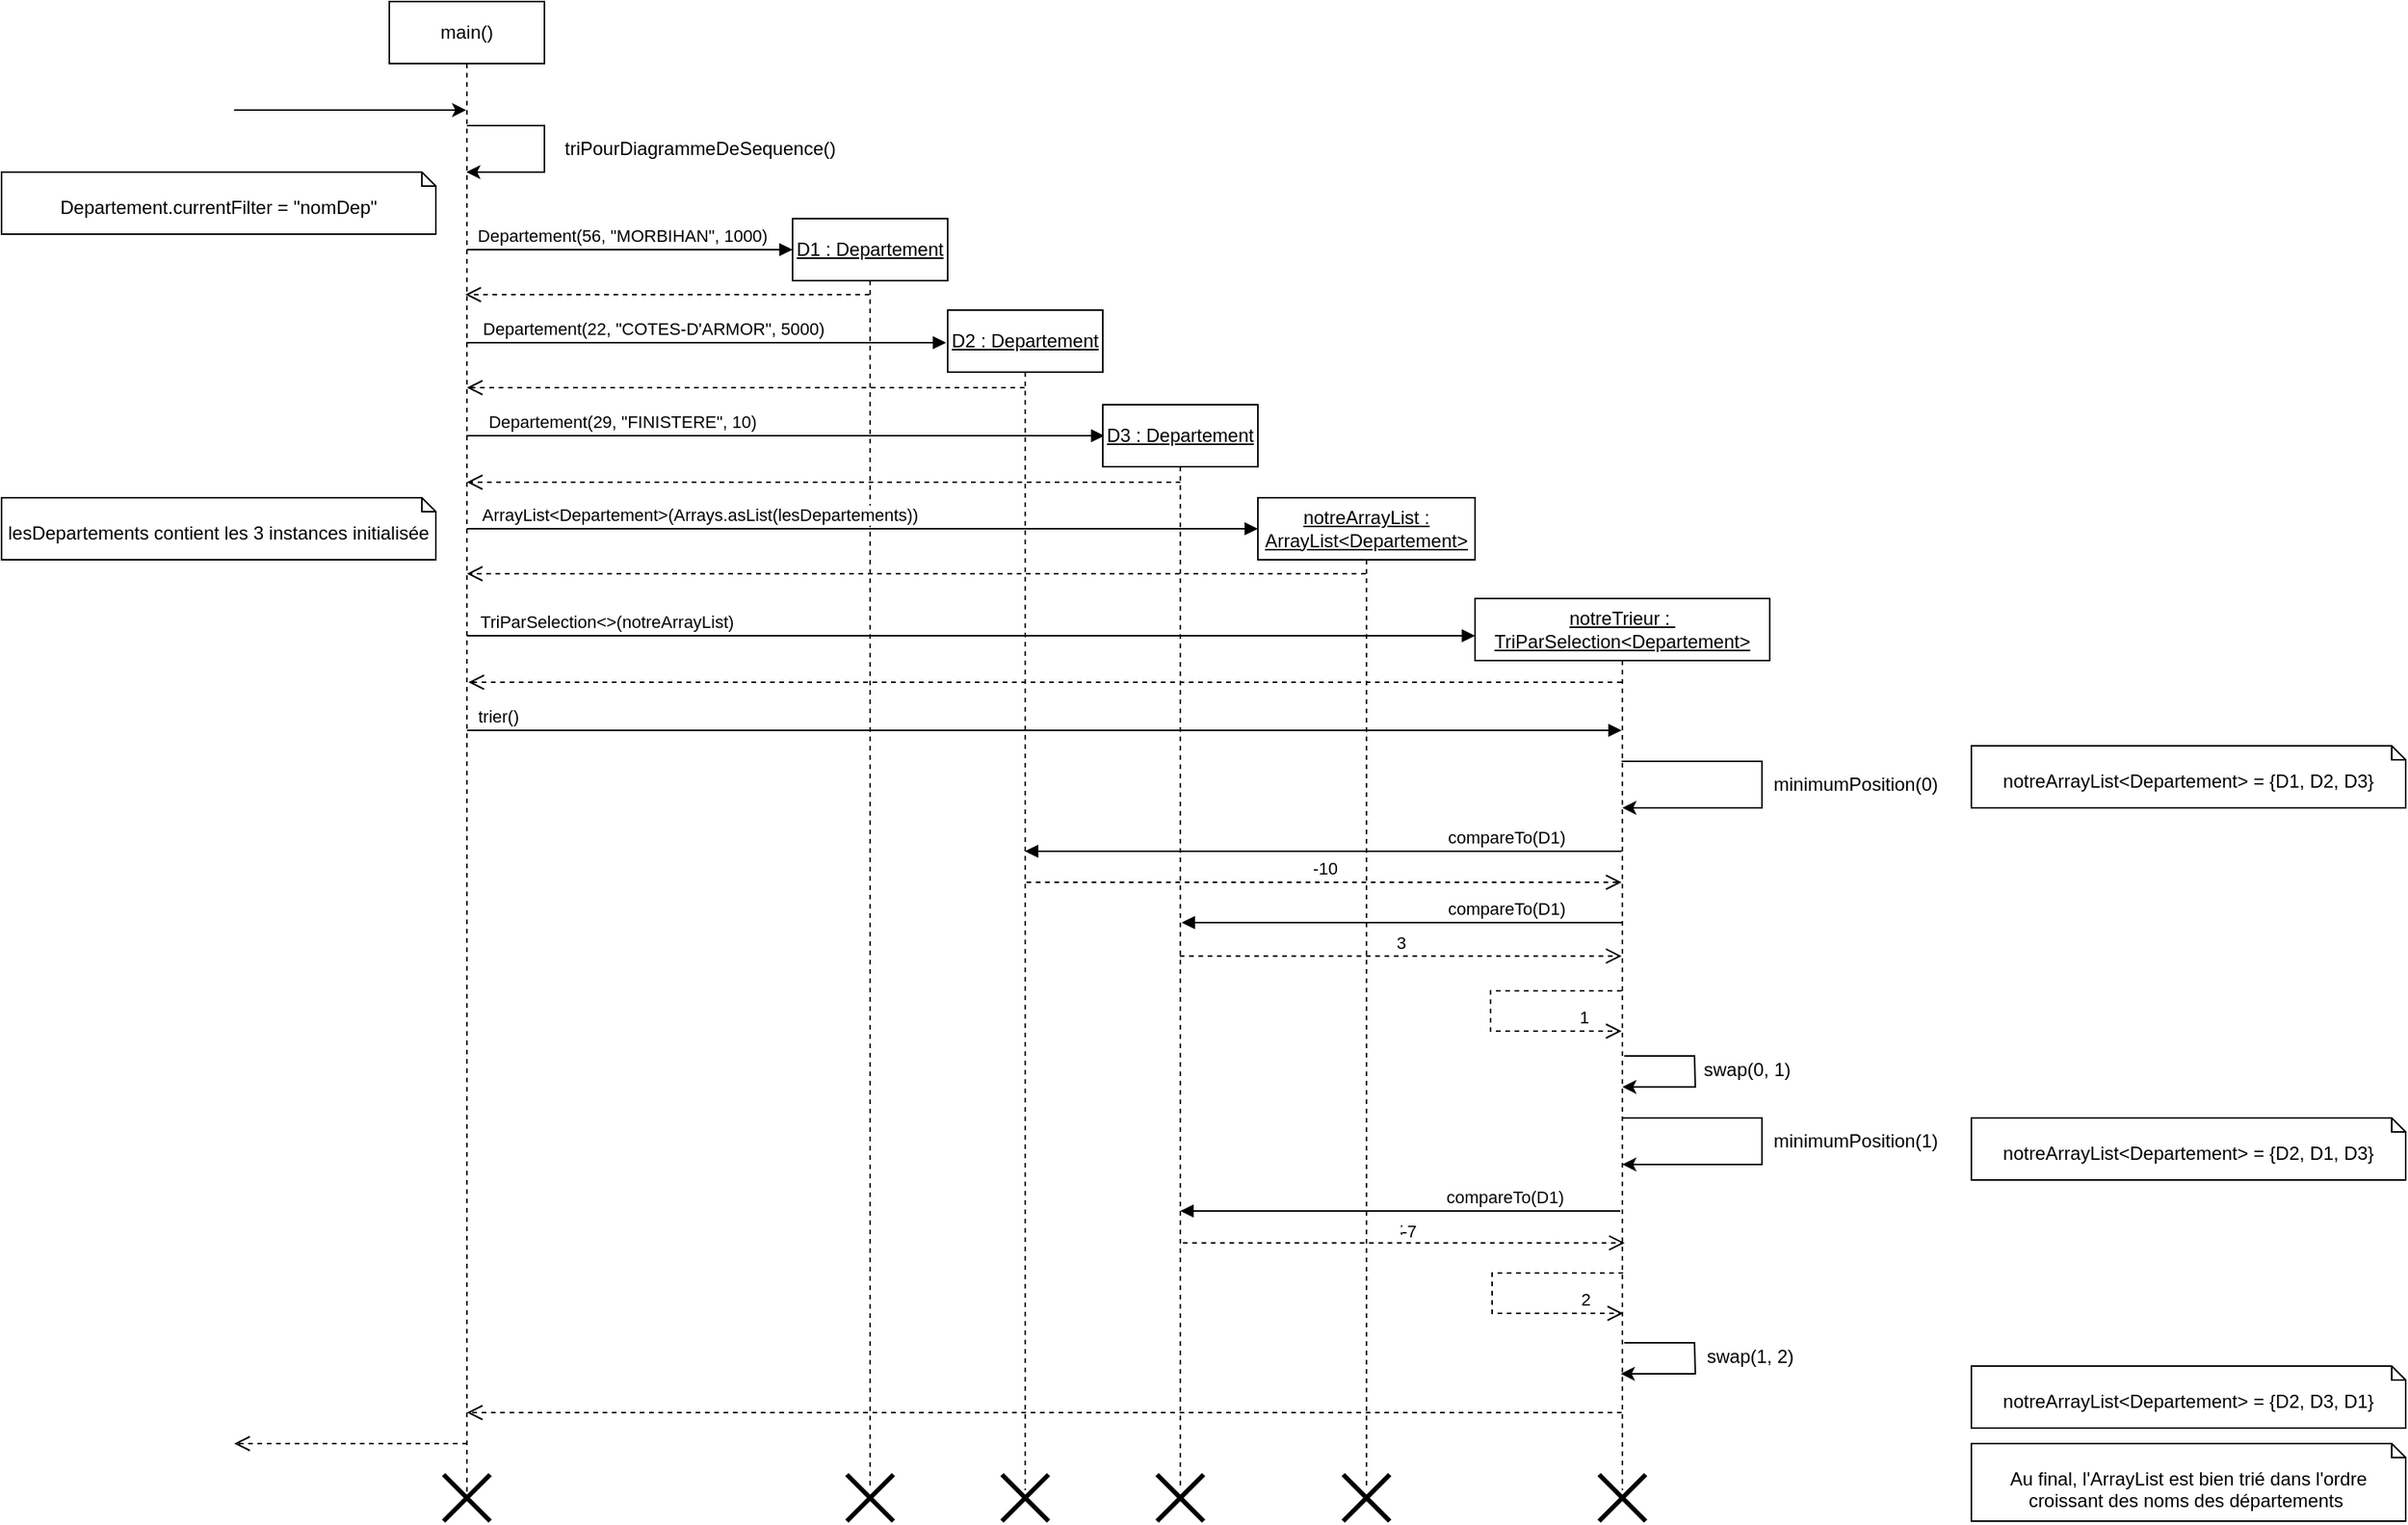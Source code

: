 <mxfile version="24.5.4" type="device">
  <diagram name="Page-1" id="VX60UZ0S8tYZbreHN90F">
    <mxGraphModel dx="3727" dy="1089" grid="1" gridSize="10" guides="1" tooltips="1" connect="1" arrows="1" fold="1" page="1" pageScale="1" pageWidth="1169" pageHeight="827" math="0" shadow="0">
      <root>
        <mxCell id="0" />
        <mxCell id="1" parent="0" />
        <mxCell id="m7U_ujK5oxrl_xDsieaJ-1" value="main()" style="shape=umlLifeline;perimeter=lifelinePerimeter;whiteSpace=wrap;html=1;container=1;dropTarget=0;collapsible=0;recursiveResize=0;outlineConnect=0;portConstraint=eastwest;newEdgeStyle={&quot;curved&quot;:0,&quot;rounded&quot;:0};" parent="1" vertex="1">
          <mxGeometry x="100" y="80" width="100" height="970" as="geometry" />
        </mxCell>
        <mxCell id="m7U_ujK5oxrl_xDsieaJ-2" value="" style="endArrow=classic;html=1;rounded=0;" parent="1" edge="1">
          <mxGeometry width="50" height="50" relative="1" as="geometry">
            <mxPoint y="150" as="sourcePoint" />
            <mxPoint x="149.5" y="150" as="targetPoint" />
          </mxGeometry>
        </mxCell>
        <mxCell id="m7U_ujK5oxrl_xDsieaJ-3" value="triPourDiagrammeDeSequence()" style="text;html=1;align=center;verticalAlign=middle;resizable=0;points=[];autosize=1;strokeColor=none;fillColor=none;" parent="1" vertex="1">
          <mxGeometry x="200" y="160" width="200" height="30" as="geometry" />
        </mxCell>
        <mxCell id="m7U_ujK5oxrl_xDsieaJ-4" value="&lt;span style=&quot;background-color: initial;&quot;&gt;&lt;u&gt;D1 : Departement&lt;/u&gt;&lt;/span&gt;" style="shape=umlLifeline;perimeter=lifelinePerimeter;whiteSpace=wrap;html=1;container=1;dropTarget=0;collapsible=0;recursiveResize=0;outlineConnect=0;portConstraint=eastwest;newEdgeStyle={&quot;curved&quot;:0,&quot;rounded&quot;:0};" parent="1" vertex="1">
          <mxGeometry x="360" y="220" width="100" height="820" as="geometry" />
        </mxCell>
        <mxCell id="m7U_ujK5oxrl_xDsieaJ-5" value="Departement(56, &quot;MORBIHAN&quot;, 1000)" style="html=1;verticalAlign=bottom;endArrow=block;curved=0;rounded=0;" parent="1" edge="1" source="m7U_ujK5oxrl_xDsieaJ-1">
          <mxGeometry x="-0.046" width="80" relative="1" as="geometry">
            <mxPoint x="188.667" y="240" as="sourcePoint" />
            <mxPoint x="360" y="240" as="targetPoint" />
            <Array as="points">
              <mxPoint x="290.19" y="240" />
            </Array>
            <mxPoint as="offset" />
          </mxGeometry>
        </mxCell>
        <mxCell id="m7U_ujK5oxrl_xDsieaJ-6" value="" style="html=1;verticalAlign=bottom;endArrow=open;dashed=1;endSize=8;curved=0;rounded=0;" parent="1" edge="1">
          <mxGeometry relative="1" as="geometry">
            <mxPoint x="409.5" y="269" as="sourcePoint" />
            <mxPoint x="149.0" y="269" as="targetPoint" />
          </mxGeometry>
        </mxCell>
        <mxCell id="m7U_ujK5oxrl_xDsieaJ-7" value="&lt;u&gt;D2 : Departement&lt;/u&gt;" style="shape=umlLifeline;perimeter=lifelinePerimeter;whiteSpace=wrap;html=1;container=1;dropTarget=0;collapsible=0;recursiveResize=0;outlineConnect=0;portConstraint=eastwest;newEdgeStyle={&quot;curved&quot;:0,&quot;rounded&quot;:0};" parent="1" vertex="1">
          <mxGeometry x="460" y="279" width="100" height="761" as="geometry" />
        </mxCell>
        <mxCell id="m7U_ujK5oxrl_xDsieaJ-8" value="Departement(22, &quot;COTES-D&#39;ARMOR&quot;, 5000)" style="html=1;verticalAlign=bottom;endArrow=block;curved=0;rounded=0;" parent="1" edge="1">
          <mxGeometry x="-0.222" width="80" relative="1" as="geometry">
            <mxPoint x="149.667" y="300" as="sourcePoint" />
            <mxPoint x="459" y="300" as="targetPoint" />
            <mxPoint as="offset" />
          </mxGeometry>
        </mxCell>
        <mxCell id="m7U_ujK5oxrl_xDsieaJ-10" value="" style="html=1;verticalAlign=bottom;endArrow=open;dashed=1;endSize=8;curved=0;rounded=0;" parent="1" edge="1" source="m7U_ujK5oxrl_xDsieaJ-7">
          <mxGeometry relative="1" as="geometry">
            <mxPoint x="429.69" y="329" as="sourcePoint" />
            <mxPoint x="150.0" y="329" as="targetPoint" />
          </mxGeometry>
        </mxCell>
        <mxCell id="m7U_ujK5oxrl_xDsieaJ-11" value="&lt;u&gt;D3 : Departement&lt;/u&gt;" style="shape=umlLifeline;perimeter=lifelinePerimeter;whiteSpace=wrap;html=1;container=1;dropTarget=0;collapsible=0;recursiveResize=0;outlineConnect=0;portConstraint=eastwest;newEdgeStyle={&quot;curved&quot;:0,&quot;rounded&quot;:0};" parent="1" vertex="1">
          <mxGeometry x="560" y="340" width="100" height="700" as="geometry" />
        </mxCell>
        <mxCell id="m7U_ujK5oxrl_xDsieaJ-12" value="Departement(29, &quot;FINISTERE&quot;, 10)" style="html=1;verticalAlign=bottom;endArrow=block;curved=0;rounded=0;" parent="1" edge="1">
          <mxGeometry x="-0.512" width="80" relative="1" as="geometry">
            <mxPoint x="149.667" y="360" as="sourcePoint" />
            <mxPoint x="561" y="360" as="targetPoint" />
            <Array as="points">
              <mxPoint x="385.19" y="360" />
            </Array>
            <mxPoint as="offset" />
          </mxGeometry>
        </mxCell>
        <mxCell id="m7U_ujK5oxrl_xDsieaJ-14" value="" style="html=1;verticalAlign=bottom;endArrow=open;dashed=1;endSize=8;curved=0;rounded=0;" parent="1" edge="1">
          <mxGeometry relative="1" as="geometry">
            <mxPoint x="610" y="390" as="sourcePoint" />
            <mxPoint x="150.0" y="390" as="targetPoint" />
            <Array as="points">
              <mxPoint x="360.19" y="390" />
            </Array>
          </mxGeometry>
        </mxCell>
        <mxCell id="m7U_ujK5oxrl_xDsieaJ-15" value="&lt;u&gt;notreTrieur :&amp;nbsp;&lt;/u&gt;&lt;div&gt;&lt;u&gt;TriParSelection&amp;lt;Departement&amp;gt;&lt;/u&gt;&lt;/div&gt;" style="shape=umlLifeline;perimeter=lifelinePerimeter;whiteSpace=wrap;html=1;container=1;dropTarget=0;collapsible=0;recursiveResize=0;outlineConnect=0;portConstraint=eastwest;newEdgeStyle={&quot;curved&quot;:0,&quot;rounded&quot;:0};" parent="1" vertex="1">
          <mxGeometry x="800" y="465" width="190" height="575" as="geometry" />
        </mxCell>
        <mxCell id="m7U_ujK5oxrl_xDsieaJ-16" value="ArrayList&amp;lt;Departement&amp;gt;(Arrays.asList(lesDepartements))" style="html=1;verticalAlign=bottom;endArrow=block;curved=0;rounded=0;" parent="1" edge="1">
          <mxGeometry x="-0.412" width="80" relative="1" as="geometry">
            <mxPoint x="150" y="420" as="sourcePoint" />
            <mxPoint x="660" y="420" as="targetPoint" />
            <mxPoint as="offset" />
          </mxGeometry>
        </mxCell>
        <mxCell id="m7U_ujK5oxrl_xDsieaJ-17" value="" style="html=1;verticalAlign=bottom;endArrow=open;dashed=1;endSize=8;curved=0;rounded=0;" parent="1" source="qV-rUzjfnCsd8BrATYiq-10" edge="1">
          <mxGeometry relative="1" as="geometry">
            <mxPoint x="704.5" y="449" as="sourcePoint" />
            <mxPoint x="150" y="449" as="targetPoint" />
          </mxGeometry>
        </mxCell>
        <mxCell id="m7U_ujK5oxrl_xDsieaJ-18" value="trier()" style="html=1;verticalAlign=bottom;endArrow=block;curved=0;rounded=0;" parent="1" edge="1">
          <mxGeometry x="-0.947" width="80" relative="1" as="geometry">
            <mxPoint x="150.1" y="550" as="sourcePoint" />
            <mxPoint x="894.5" y="550" as="targetPoint" />
            <Array as="points">
              <mxPoint x="270" y="550" />
            </Array>
            <mxPoint as="offset" />
          </mxGeometry>
        </mxCell>
        <mxCell id="m7U_ujK5oxrl_xDsieaJ-28" value="minimumPosition(0)" style="text;html=1;align=center;verticalAlign=middle;resizable=0;points=[];autosize=1;strokeColor=none;fillColor=none;" parent="1" vertex="1">
          <mxGeometry x="980" y="570" width="130" height="30" as="geometry" />
        </mxCell>
        <mxCell id="m7U_ujK5oxrl_xDsieaJ-29" value="compareTo(D1)" style="html=1;verticalAlign=bottom;endArrow=block;curved=0;rounded=0;" parent="1" edge="1">
          <mxGeometry x="-0.613" width="80" relative="1" as="geometry">
            <mxPoint x="894.5" y="628.0" as="sourcePoint" />
            <mxPoint x="509.81" y="628" as="targetPoint" />
            <mxPoint as="offset" />
          </mxGeometry>
        </mxCell>
        <mxCell id="m7U_ujK5oxrl_xDsieaJ-30" value="-10" style="html=1;verticalAlign=bottom;endArrow=open;dashed=1;endSize=8;curved=0;rounded=0;" parent="1" edge="1">
          <mxGeometry relative="1" as="geometry">
            <mxPoint x="510.81" y="648.0" as="sourcePoint" />
            <mxPoint x="894.5" y="648.0" as="targetPoint" />
          </mxGeometry>
        </mxCell>
        <mxCell id="m7U_ujK5oxrl_xDsieaJ-31" value="compareTo(D1)" style="html=1;verticalAlign=bottom;endArrow=block;curved=0;rounded=0;" parent="1" edge="1">
          <mxGeometry x="-0.475" width="80" relative="1" as="geometry">
            <mxPoint x="894.5" y="674" as="sourcePoint" />
            <mxPoint x="610.84" y="674" as="targetPoint" />
            <mxPoint as="offset" />
          </mxGeometry>
        </mxCell>
        <mxCell id="m7U_ujK5oxrl_xDsieaJ-32" value="3" style="html=1;verticalAlign=bottom;endArrow=open;dashed=1;endSize=8;curved=0;rounded=0;" parent="1" edge="1">
          <mxGeometry relative="1" as="geometry">
            <mxPoint x="609.667" y="695.57" as="sourcePoint" />
            <mxPoint x="894.5" y="695.57" as="targetPoint" />
          </mxGeometry>
        </mxCell>
        <mxCell id="m7U_ujK5oxrl_xDsieaJ-38" value="" style="endArrow=classic;html=1;rounded=0;" parent="1" target="m7U_ujK5oxrl_xDsieaJ-15" edge="1">
          <mxGeometry width="50" height="50" relative="1" as="geometry">
            <mxPoint x="896.167" y="760" as="sourcePoint" />
            <mxPoint x="1086" y="770" as="targetPoint" />
            <Array as="points">
              <mxPoint x="941.5" y="760" />
              <mxPoint x="942" y="780" />
            </Array>
          </mxGeometry>
        </mxCell>
        <mxCell id="m7U_ujK5oxrl_xDsieaJ-39" value="swap(0, 1)" style="text;html=1;align=center;verticalAlign=middle;resizable=0;points=[];autosize=1;strokeColor=none;fillColor=none;" parent="1" vertex="1">
          <mxGeometry x="935" y="754" width="80" height="30" as="geometry" />
        </mxCell>
        <mxCell id="m7U_ujK5oxrl_xDsieaJ-43" value="" style="endArrow=classic;html=1;rounded=0;" parent="1" edge="1" target="m7U_ujK5oxrl_xDsieaJ-15">
          <mxGeometry width="50" height="50" relative="1" as="geometry">
            <mxPoint x="894.5" y="570" as="sourcePoint" />
            <mxPoint x="894.5" y="710" as="targetPoint" />
            <Array as="points">
              <mxPoint x="985" y="570" />
              <mxPoint x="985" y="600" />
            </Array>
          </mxGeometry>
        </mxCell>
        <mxCell id="m7U_ujK5oxrl_xDsieaJ-62" value="" style="html=1;verticalAlign=bottom;endArrow=open;dashed=1;endSize=8;curved=0;rounded=0;" parent="1" edge="1">
          <mxGeometry relative="1" as="geometry">
            <mxPoint x="150" y="1010" as="sourcePoint" />
            <mxPoint y="1010" as="targetPoint" />
          </mxGeometry>
        </mxCell>
        <mxCell id="qV-rUzjfnCsd8BrATYiq-1" value="" style="endArrow=classic;html=1;rounded=0;" edge="1" parent="1">
          <mxGeometry width="50" height="50" relative="1" as="geometry">
            <mxPoint x="150" y="160" as="sourcePoint" />
            <mxPoint x="149.667" y="190" as="targetPoint" />
            <Array as="points">
              <mxPoint x="200" y="160" />
              <mxPoint x="200" y="190" />
            </Array>
          </mxGeometry>
        </mxCell>
        <mxCell id="qV-rUzjfnCsd8BrATYiq-4" value="Departement.currentFilter = &quot;nomDep&quot;" style="shape=note2;boundedLbl=1;whiteSpace=wrap;html=1;size=9;verticalAlign=top;align=center;" vertex="1" parent="1">
          <mxGeometry x="-150" y="190" width="280" height="40" as="geometry" />
        </mxCell>
        <mxCell id="qV-rUzjfnCsd8BrATYiq-9" value="lesDepartements contient les 3 instances initialisée" style="shape=note2;boundedLbl=1;whiteSpace=wrap;html=1;size=9;verticalAlign=top;align=center;" vertex="1" parent="1">
          <mxGeometry x="-150" y="400" width="280" height="40" as="geometry" />
        </mxCell>
        <mxCell id="qV-rUzjfnCsd8BrATYiq-12" value="" style="endArrow=classic;html=1;rounded=0;" edge="1" parent="1" target="qV-rUzjfnCsd8BrATYiq-10">
          <mxGeometry width="50" height="50" relative="1" as="geometry">
            <mxPoint x="705.024" y="414" as="sourcePoint" />
            <mxPoint x="925" y="500" as="targetPoint" />
            <Array as="points" />
          </mxGeometry>
        </mxCell>
        <mxCell id="qV-rUzjfnCsd8BrATYiq-10" value="&lt;u&gt;notreArrayList : ArrayList&amp;lt;Departement&amp;gt;&lt;/u&gt;" style="shape=umlLifeline;perimeter=lifelinePerimeter;whiteSpace=wrap;html=1;container=1;dropTarget=0;collapsible=0;recursiveResize=0;outlineConnect=0;portConstraint=eastwest;newEdgeStyle={&quot;curved&quot;:0,&quot;rounded&quot;:0};" vertex="1" parent="1">
          <mxGeometry x="660" y="400" width="140" height="640" as="geometry" />
        </mxCell>
        <mxCell id="qV-rUzjfnCsd8BrATYiq-13" value="TriParSelection&amp;lt;&amp;gt;(notreArrayList)" style="html=1;verticalAlign=bottom;endArrow=block;curved=0;rounded=0;" edge="1" parent="1" source="m7U_ujK5oxrl_xDsieaJ-1">
          <mxGeometry x="-0.723" width="80" relative="1" as="geometry">
            <mxPoint x="281" y="489" as="sourcePoint" />
            <mxPoint x="800" y="489" as="targetPoint" />
            <mxPoint as="offset" />
          </mxGeometry>
        </mxCell>
        <mxCell id="qV-rUzjfnCsd8BrATYiq-14" value="" style="html=1;verticalAlign=bottom;endArrow=open;dashed=1;endSize=8;curved=0;rounded=0;" edge="1" parent="1" source="m7U_ujK5oxrl_xDsieaJ-15">
          <mxGeometry relative="1" as="geometry">
            <mxPoint x="731" y="519" as="sourcePoint" />
            <mxPoint x="151" y="519" as="targetPoint" />
          </mxGeometry>
        </mxCell>
        <mxCell id="qV-rUzjfnCsd8BrATYiq-15" value="1" style="html=1;verticalAlign=bottom;endArrow=open;dashed=1;endSize=8;curved=0;rounded=0;" edge="1" parent="1">
          <mxGeometry x="0.749" relative="1" as="geometry">
            <mxPoint x="894.5" y="718" as="sourcePoint" />
            <mxPoint x="894.5" y="744" as="targetPoint" />
            <Array as="points">
              <mxPoint x="810" y="718" />
              <mxPoint x="810" y="744" />
            </Array>
            <mxPoint as="offset" />
          </mxGeometry>
        </mxCell>
        <mxCell id="qV-rUzjfnCsd8BrATYiq-16" value="minimumPosition(1)" style="text;html=1;align=center;verticalAlign=middle;resizable=0;points=[];autosize=1;strokeColor=none;fillColor=none;" vertex="1" parent="1">
          <mxGeometry x="980" y="800" width="130" height="30" as="geometry" />
        </mxCell>
        <mxCell id="qV-rUzjfnCsd8BrATYiq-17" value="" style="endArrow=classic;html=1;rounded=0;" edge="1" parent="1">
          <mxGeometry width="50" height="50" relative="1" as="geometry">
            <mxPoint x="894.5" y="800" as="sourcePoint" />
            <mxPoint x="895" y="830" as="targetPoint" />
            <Array as="points">
              <mxPoint x="985" y="800" />
              <mxPoint x="985" y="830" />
            </Array>
          </mxGeometry>
        </mxCell>
        <mxCell id="qV-rUzjfnCsd8BrATYiq-19" value="compareTo(D1)" style="html=1;verticalAlign=bottom;endArrow=block;curved=0;rounded=0;" edge="1" parent="1">
          <mxGeometry x="-0.475" width="80" relative="1" as="geometry">
            <mxPoint x="893.66" y="860" as="sourcePoint" />
            <mxPoint x="610.0" y="860" as="targetPoint" />
            <mxPoint as="offset" />
          </mxGeometry>
        </mxCell>
        <mxCell id="qV-rUzjfnCsd8BrATYiq-20" value="3" style="html=1;verticalAlign=bottom;endArrow=open;dashed=1;endSize=8;curved=0;rounded=0;" edge="1" parent="1">
          <mxGeometry relative="1" as="geometry">
            <mxPoint x="611.667" y="880.57" as="sourcePoint" />
            <mxPoint x="896.5" y="880.57" as="targetPoint" />
          </mxGeometry>
        </mxCell>
        <mxCell id="qV-rUzjfnCsd8BrATYiq-21" value="-7" style="edgeLabel;html=1;align=center;verticalAlign=middle;resizable=0;points=[];" vertex="1" connectable="0" parent="qV-rUzjfnCsd8BrATYiq-20">
          <mxGeometry x="0.022" y="8" relative="1" as="geometry">
            <mxPoint as="offset" />
          </mxGeometry>
        </mxCell>
        <mxCell id="qV-rUzjfnCsd8BrATYiq-22" value="2" style="html=1;verticalAlign=bottom;endArrow=open;dashed=1;endSize=8;curved=0;rounded=0;" edge="1" parent="1">
          <mxGeometry x="0.749" relative="1" as="geometry">
            <mxPoint x="895.5" y="900" as="sourcePoint" />
            <mxPoint x="895.5" y="926" as="targetPoint" />
            <Array as="points">
              <mxPoint x="811" y="900" />
              <mxPoint x="811" y="926" />
            </Array>
            <mxPoint as="offset" />
          </mxGeometry>
        </mxCell>
        <mxCell id="qV-rUzjfnCsd8BrATYiq-23" value="" style="endArrow=classic;html=1;rounded=0;" edge="1" parent="1">
          <mxGeometry width="50" height="50" relative="1" as="geometry">
            <mxPoint x="896.167" y="945" as="sourcePoint" />
            <mxPoint x="894" y="965" as="targetPoint" />
            <Array as="points">
              <mxPoint x="941.5" y="945" />
              <mxPoint x="942" y="965" />
            </Array>
          </mxGeometry>
        </mxCell>
        <mxCell id="qV-rUzjfnCsd8BrATYiq-24" value="swap(1, 2)" style="text;html=1;align=center;verticalAlign=middle;resizable=0;points=[];autosize=1;strokeColor=none;fillColor=none;" vertex="1" parent="1">
          <mxGeometry x="937" y="939" width="80" height="30" as="geometry" />
        </mxCell>
        <mxCell id="m7U_ujK5oxrl_xDsieaJ-58" value="" style="shape=umlDestroy;whiteSpace=wrap;html=1;strokeWidth=3;targetShapes=umlLifeline;" parent="1" vertex="1">
          <mxGeometry x="880" y="1030" width="30" height="30" as="geometry" />
        </mxCell>
        <mxCell id="qV-rUzjfnCsd8BrATYiq-11" value="" style="shape=umlDestroy;whiteSpace=wrap;html=1;strokeWidth=3;targetShapes=umlLifeline;" vertex="1" parent="1">
          <mxGeometry x="715" y="1030" width="30" height="30" as="geometry" />
        </mxCell>
        <mxCell id="m7U_ujK5oxrl_xDsieaJ-57" value="" style="shape=umlDestroy;whiteSpace=wrap;html=1;strokeWidth=3;targetShapes=umlLifeline;" parent="1" vertex="1">
          <mxGeometry x="595" y="1030" width="30" height="30" as="geometry" />
        </mxCell>
        <mxCell id="m7U_ujK5oxrl_xDsieaJ-56" value="" style="shape=umlDestroy;whiteSpace=wrap;html=1;strokeWidth=3;targetShapes=umlLifeline;" parent="1" vertex="1">
          <mxGeometry x="495" y="1030" width="30" height="30" as="geometry" />
        </mxCell>
        <mxCell id="m7U_ujK5oxrl_xDsieaJ-55" value="" style="shape=umlDestroy;whiteSpace=wrap;html=1;strokeWidth=3;targetShapes=umlLifeline;" parent="1" vertex="1">
          <mxGeometry x="395" y="1030" width="30" height="30" as="geometry" />
        </mxCell>
        <mxCell id="m7U_ujK5oxrl_xDsieaJ-59" value="" style="shape=umlDestroy;whiteSpace=wrap;html=1;strokeWidth=3;targetShapes=umlLifeline;" parent="1" vertex="1">
          <mxGeometry x="135" y="1030" width="30" height="30" as="geometry" />
        </mxCell>
        <mxCell id="qV-rUzjfnCsd8BrATYiq-25" value="" style="html=1;verticalAlign=bottom;endArrow=open;dashed=1;endSize=8;curved=0;rounded=0;" edge="1" parent="1" source="m7U_ujK5oxrl_xDsieaJ-15">
          <mxGeometry relative="1" as="geometry">
            <mxPoint x="300" y="990" as="sourcePoint" />
            <mxPoint x="150" y="990" as="targetPoint" />
          </mxGeometry>
        </mxCell>
        <mxCell id="qV-rUzjfnCsd8BrATYiq-26" value="notreArrayList&amp;lt;Departement&amp;gt; = {D1, D2, D3}" style="shape=note2;boundedLbl=1;whiteSpace=wrap;html=1;size=9;verticalAlign=top;align=center;" vertex="1" parent="1">
          <mxGeometry x="1120" y="560" width="280" height="40" as="geometry" />
        </mxCell>
        <mxCell id="qV-rUzjfnCsd8BrATYiq-27" value="notreArrayList&amp;lt;Departement&amp;gt; = {D2, D1, D3}" style="shape=note2;boundedLbl=1;whiteSpace=wrap;html=1;size=9;verticalAlign=top;align=center;" vertex="1" parent="1">
          <mxGeometry x="1120" y="800" width="280" height="40" as="geometry" />
        </mxCell>
        <mxCell id="qV-rUzjfnCsd8BrATYiq-28" value="notreArrayList&amp;lt;Departement&amp;gt; = {D2, D3, D1}" style="shape=note2;boundedLbl=1;whiteSpace=wrap;html=1;size=9;verticalAlign=top;align=center;" vertex="1" parent="1">
          <mxGeometry x="1120" y="960" width="280" height="40" as="geometry" />
        </mxCell>
        <mxCell id="qV-rUzjfnCsd8BrATYiq-29" value="Au final, l&#39;ArrayList est bien trié dans l&#39;ordre croissant des noms des départements&amp;nbsp;" style="shape=note2;boundedLbl=1;whiteSpace=wrap;html=1;size=9;verticalAlign=top;align=center;" vertex="1" parent="1">
          <mxGeometry x="1120" y="1010" width="280" height="50" as="geometry" />
        </mxCell>
      </root>
    </mxGraphModel>
  </diagram>
</mxfile>
